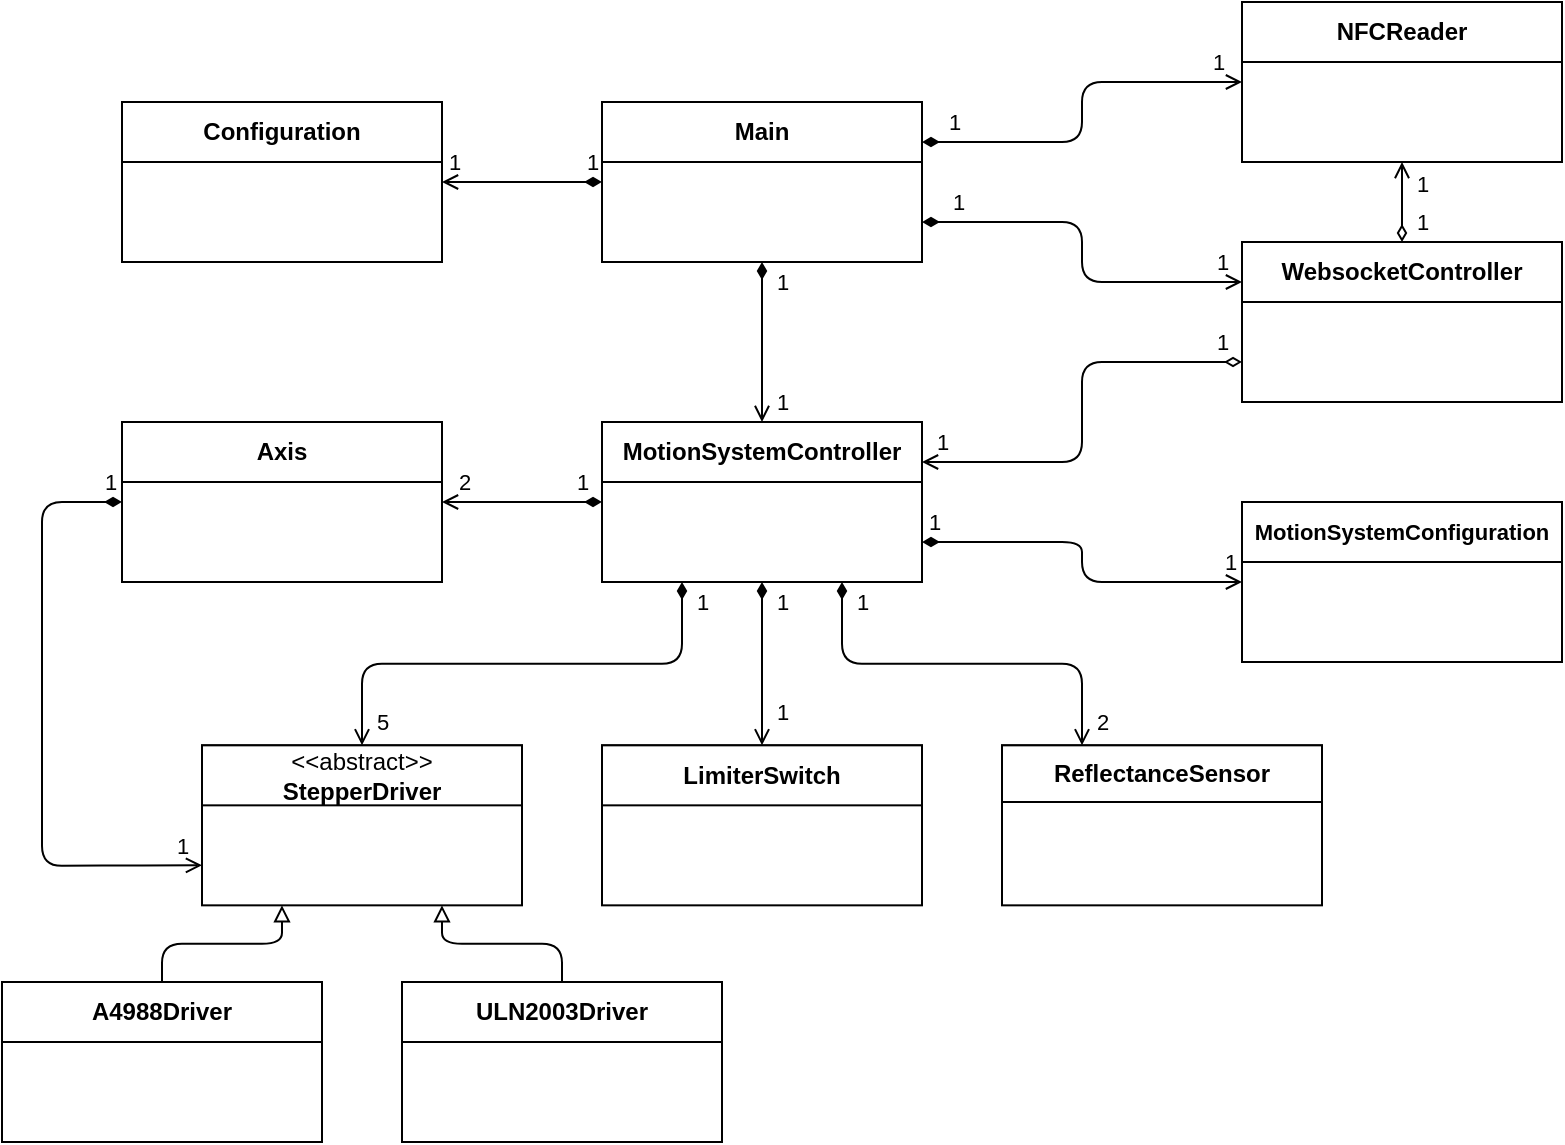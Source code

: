 <mxfile>
    <diagram id="VYUCFL6pFh45sTomXw3e" name="Page-1">
        <mxGraphModel dx="1049" dy="621" grid="1" gridSize="10" guides="1" tooltips="1" connect="1" arrows="1" fold="1" page="1" pageScale="1" pageWidth="850" pageHeight="1100" math="0" shadow="0">
            <root>
                <mxCell id="0"/>
                <mxCell id="1" parent="0"/>
                <mxCell id="28" style="edgeStyle=orthogonalEdgeStyle;html=1;exitX=0.5;exitY=1;exitDx=0;exitDy=0;entryX=0.5;entryY=0;entryDx=0;entryDy=0;startArrow=diamondThin;startFill=1;endArrow=open;endFill=0;" parent="1" source="2" target="17" edge="1">
                    <mxGeometry relative="1" as="geometry"/>
                </mxCell>
                <mxCell id="31" value="1" style="edgeLabel;html=1;align=center;verticalAlign=middle;resizable=0;points=[];" parent="28" vertex="1" connectable="0">
                    <mxGeometry x="-0.9" relative="1" as="geometry">
                        <mxPoint x="10" y="6" as="offset"/>
                    </mxGeometry>
                </mxCell>
                <mxCell id="32" value="1" style="edgeLabel;html=1;align=center;verticalAlign=middle;resizable=0;points=[];" parent="28" vertex="1" connectable="0">
                    <mxGeometry x="0.923" relative="1" as="geometry">
                        <mxPoint x="10" y="-7" as="offset"/>
                    </mxGeometry>
                </mxCell>
                <mxCell id="29" style="edgeStyle=orthogonalEdgeStyle;html=1;exitX=1;exitY=0.75;exitDx=0;exitDy=0;entryX=0;entryY=0.25;entryDx=0;entryDy=0;startArrow=diamondThin;startFill=1;endArrow=open;endFill=0;" parent="1" source="2" target="26" edge="1">
                    <mxGeometry relative="1" as="geometry"/>
                </mxCell>
                <mxCell id="33" value="1" style="edgeLabel;html=1;align=center;verticalAlign=middle;resizable=0;points=[];" parent="29" vertex="1" connectable="0">
                    <mxGeometry x="-0.871" y="1" relative="1" as="geometry">
                        <mxPoint x="5" y="-9" as="offset"/>
                    </mxGeometry>
                </mxCell>
                <mxCell id="35" value="1" style="edgeLabel;html=1;align=center;verticalAlign=middle;resizable=0;points=[];labelBackgroundColor=none;" parent="29" vertex="1" connectable="0">
                    <mxGeometry x="0.821" y="1" relative="1" as="geometry">
                        <mxPoint x="7" y="-9" as="offset"/>
                    </mxGeometry>
                </mxCell>
                <mxCell id="2" value="" style="rounded=0;whiteSpace=wrap;html=1;" parent="1" vertex="1">
                    <mxGeometry x="360" y="160" width="160" height="80" as="geometry"/>
                </mxCell>
                <mxCell id="3" value="&lt;b&gt;Main&lt;/b&gt;" style="rounded=0;whiteSpace=wrap;html=1;" parent="1" vertex="1">
                    <mxGeometry x="360" y="160" width="160" height="30" as="geometry"/>
                </mxCell>
                <mxCell id="45" style="edgeStyle=orthogonalEdgeStyle;html=1;exitX=0;exitY=0.75;exitDx=0;exitDy=0;entryX=0;entryY=0.5;entryDx=0;entryDy=0;fontColor=default;startArrow=open;startFill=0;endArrow=diamondThin;endFill=1;" edge="1" parent="1" source="4" target="39">
                    <mxGeometry relative="1" as="geometry">
                        <Array as="points">
                            <mxPoint x="120" y="542"/>
                            <mxPoint x="80" y="542"/>
                            <mxPoint x="80" y="360"/>
                        </Array>
                    </mxGeometry>
                </mxCell>
                <mxCell id="46" value="1" style="edgeLabel;html=1;align=center;verticalAlign=middle;resizable=0;points=[];fontColor=default;labelBackgroundColor=none;" vertex="1" connectable="0" parent="45">
                    <mxGeometry x="-0.933" y="1" relative="1" as="geometry">
                        <mxPoint y="-11" as="offset"/>
                    </mxGeometry>
                </mxCell>
                <mxCell id="47" value="1" style="edgeLabel;html=1;align=center;verticalAlign=middle;resizable=0;points=[];fontColor=default;" vertex="1" connectable="0" parent="45">
                    <mxGeometry x="0.944" y="1" relative="1" as="geometry">
                        <mxPoint x="11" y="5" as="offset"/>
                    </mxGeometry>
                </mxCell>
                <mxCell id="71" value="1" style="edgeLabel;html=1;align=center;verticalAlign=middle;resizable=0;points=[];fontSize=11;fontColor=default;" vertex="1" connectable="0" parent="45">
                    <mxGeometry x="0.957" relative="1" as="geometry">
                        <mxPoint y="-10" as="offset"/>
                    </mxGeometry>
                </mxCell>
                <mxCell id="4" value="" style="rounded=0;whiteSpace=wrap;html=1;" parent="1" vertex="1">
                    <mxGeometry x="160" y="481.67" width="160" height="80" as="geometry"/>
                </mxCell>
                <mxCell id="5" value="&amp;lt;&amp;lt;abstract&amp;gt;&amp;gt;&lt;br&gt;&lt;b&gt;StepperDriver&lt;/b&gt;" style="rounded=0;whiteSpace=wrap;html=1;" parent="1" vertex="1">
                    <mxGeometry x="160" y="481.67" width="160" height="30" as="geometry"/>
                </mxCell>
                <mxCell id="6" value="" style="rounded=0;whiteSpace=wrap;html=1;" parent="1" vertex="1">
                    <mxGeometry x="60" y="600" width="160" height="80" as="geometry"/>
                </mxCell>
                <mxCell id="10" style="edgeStyle=orthogonalEdgeStyle;html=1;exitX=0.5;exitY=0;exitDx=0;exitDy=0;entryX=0.25;entryY=1;entryDx=0;entryDy=0;endArrow=block;endFill=0;" parent="1" source="7" target="4" edge="1">
                    <mxGeometry relative="1" as="geometry"/>
                </mxCell>
                <mxCell id="7" value="&lt;b&gt;A4988Driver&lt;/b&gt;" style="rounded=0;whiteSpace=wrap;html=1;" parent="1" vertex="1">
                    <mxGeometry x="60" y="600" width="160" height="30" as="geometry"/>
                </mxCell>
                <mxCell id="8" value="" style="rounded=0;whiteSpace=wrap;html=1;" parent="1" vertex="1">
                    <mxGeometry x="260" y="600" width="160" height="80" as="geometry"/>
                </mxCell>
                <mxCell id="11" style="edgeStyle=orthogonalEdgeStyle;html=1;exitX=0.5;exitY=0;exitDx=0;exitDy=0;endArrow=block;endFill=0;entryX=0.75;entryY=1;entryDx=0;entryDy=0;" parent="1" source="9" target="4" edge="1">
                    <mxGeometry relative="1" as="geometry">
                        <mxPoint x="280" y="561.67" as="targetPoint"/>
                    </mxGeometry>
                </mxCell>
                <mxCell id="9" value="&lt;b&gt;ULN2003Driver&lt;/b&gt;" style="rounded=0;whiteSpace=wrap;html=1;" parent="1" vertex="1">
                    <mxGeometry x="260" y="600" width="160" height="30" as="geometry"/>
                </mxCell>
                <mxCell id="12" value="" style="rounded=0;whiteSpace=wrap;html=1;" parent="1" vertex="1">
                    <mxGeometry x="360" y="481.67" width="160" height="80" as="geometry"/>
                </mxCell>
                <mxCell id="13" value="&lt;b&gt;LimiterSwitch&lt;/b&gt;" style="rounded=0;whiteSpace=wrap;html=1;" parent="1" vertex="1">
                    <mxGeometry x="360" y="481.67" width="160" height="30" as="geometry"/>
                </mxCell>
                <mxCell id="14" value="" style="rounded=0;whiteSpace=wrap;html=1;" parent="1" vertex="1">
                    <mxGeometry x="560" y="481.67" width="160" height="80" as="geometry"/>
                </mxCell>
                <mxCell id="15" value="&lt;b&gt;ReflectanceSensor&lt;/b&gt;" style="rounded=0;whiteSpace=wrap;html=1;" parent="1" vertex="1">
                    <mxGeometry x="560" y="481.67" width="160" height="28.33" as="geometry"/>
                </mxCell>
                <mxCell id="18" value="5" style="edgeStyle=orthogonalEdgeStyle;html=1;exitX=0.25;exitY=1;exitDx=0;exitDy=0;endArrow=open;endFill=0;startArrow=diamondThin;startFill=1;" parent="1" source="16" edge="1" target="5">
                    <mxGeometry x="0.903" y="10" relative="1" as="geometry">
                        <mxPoint x="240" y="440" as="targetPoint"/>
                        <mxPoint as="offset"/>
                    </mxGeometry>
                </mxCell>
                <mxCell id="21" value="1" style="edgeLabel;html=1;align=center;verticalAlign=middle;resizable=0;points=[];" parent="18" vertex="1" connectable="0">
                    <mxGeometry x="-0.877" relative="1" as="geometry">
                        <mxPoint x="10" y="-5" as="offset"/>
                    </mxGeometry>
                </mxCell>
                <mxCell id="19" style="edgeStyle=orthogonalEdgeStyle;html=1;exitX=0.75;exitY=1;exitDx=0;exitDy=0;entryX=0.25;entryY=0;entryDx=0;entryDy=0;endArrow=open;endFill=0;startArrow=diamondThin;startFill=1;" parent="1" source="16" target="15" edge="1">
                    <mxGeometry relative="1" as="geometry"/>
                </mxCell>
                <mxCell id="22" value="1" style="edgeLabel;html=1;align=center;verticalAlign=middle;resizable=0;points=[];" parent="19" vertex="1" connectable="0">
                    <mxGeometry x="-0.905" y="1" relative="1" as="geometry">
                        <mxPoint x="9" as="offset"/>
                    </mxGeometry>
                </mxCell>
                <mxCell id="25" value="2" style="edgeLabel;html=1;align=center;verticalAlign=middle;resizable=0;points=[];" parent="19" vertex="1" connectable="0">
                    <mxGeometry x="0.882" y="-1" relative="1" as="geometry">
                        <mxPoint x="11" as="offset"/>
                    </mxGeometry>
                </mxCell>
                <mxCell id="20" style="edgeStyle=orthogonalEdgeStyle;html=1;exitX=0.5;exitY=1;exitDx=0;exitDy=0;entryX=0.5;entryY=0;entryDx=0;entryDy=0;endArrow=open;endFill=0;startArrow=diamondThin;startFill=1;" parent="1" source="16" target="13" edge="1">
                    <mxGeometry relative="1" as="geometry"/>
                </mxCell>
                <mxCell id="23" value="1" style="edgeLabel;html=1;align=center;verticalAlign=middle;resizable=0;points=[];" parent="20" vertex="1" connectable="0">
                    <mxGeometry x="-0.588" y="1" relative="1" as="geometry">
                        <mxPoint x="9" y="-7" as="offset"/>
                    </mxGeometry>
                </mxCell>
                <mxCell id="24" value="1" style="edgeLabel;html=1;align=center;verticalAlign=middle;resizable=0;points=[];" parent="20" vertex="1" connectable="0">
                    <mxGeometry x="0.685" y="1" relative="1" as="geometry">
                        <mxPoint x="9" y="-4" as="offset"/>
                    </mxGeometry>
                </mxCell>
                <mxCell id="16" value="" style="rounded=0;whiteSpace=wrap;html=1;" parent="1" vertex="1">
                    <mxGeometry x="360" y="320" width="160" height="80" as="geometry"/>
                </mxCell>
                <mxCell id="17" value="&lt;b&gt;MotionSystemController&lt;/b&gt;" style="rounded=0;whiteSpace=wrap;html=1;" parent="1" vertex="1">
                    <mxGeometry x="360" y="320" width="160" height="30" as="geometry"/>
                </mxCell>
                <mxCell id="30" style="edgeStyle=orthogonalEdgeStyle;html=1;exitX=0;exitY=0.75;exitDx=0;exitDy=0;entryX=1;entryY=0.25;entryDx=0;entryDy=0;startArrow=diamondThin;startFill=0;endArrow=open;endFill=0;" parent="1" source="26" target="16" edge="1">
                    <mxGeometry relative="1" as="geometry"/>
                </mxCell>
                <mxCell id="36" value="1" style="edgeLabel;html=1;align=center;verticalAlign=middle;resizable=0;points=[];" parent="30" vertex="1" connectable="0">
                    <mxGeometry x="-0.941" relative="1" as="geometry">
                        <mxPoint x="10" y="5" as="offset"/>
                    </mxGeometry>
                </mxCell>
                <mxCell id="37" value="1" style="edgeLabel;html=1;align=center;verticalAlign=middle;resizable=0;points=[];labelBackgroundColor=none;" parent="30" vertex="1" connectable="0">
                    <mxGeometry x="0.923" relative="1" as="geometry">
                        <mxPoint x="2" y="-10" as="offset"/>
                    </mxGeometry>
                </mxCell>
                <mxCell id="70" value="1" style="edgeLabel;html=1;align=center;verticalAlign=middle;resizable=0;points=[];fontSize=11;fontColor=default;" vertex="1" connectable="0" parent="30">
                    <mxGeometry x="-0.935" relative="1" as="geometry">
                        <mxPoint x="-3" y="-10" as="offset"/>
                    </mxGeometry>
                </mxCell>
                <mxCell id="26" value="" style="rounded=0;whiteSpace=wrap;html=1;" parent="1" vertex="1">
                    <mxGeometry x="680" y="230" width="160" height="80" as="geometry"/>
                </mxCell>
                <mxCell id="27" value="&lt;b&gt;WebsocketController&lt;/b&gt;" style="rounded=0;whiteSpace=wrap;html=1;" parent="1" vertex="1">
                    <mxGeometry x="680" y="230" width="160" height="30" as="geometry"/>
                </mxCell>
                <mxCell id="42" style="edgeStyle=none;html=1;entryX=0;entryY=0.5;entryDx=0;entryDy=0;endArrow=diamondThin;endFill=1;startArrow=open;startFill=0;exitX=1;exitY=0.5;exitDx=0;exitDy=0;" edge="1" parent="1" source="39" target="16">
                    <mxGeometry relative="1" as="geometry">
                        <mxPoint x="160" y="340" as="sourcePoint"/>
                    </mxGeometry>
                </mxCell>
                <mxCell id="43" value="2" style="edgeLabel;html=1;align=center;verticalAlign=middle;resizable=0;points=[];fontColor=default;labelBackgroundColor=none;" vertex="1" connectable="0" parent="42">
                    <mxGeometry x="-0.917" relative="1" as="geometry">
                        <mxPoint x="7" y="-10" as="offset"/>
                    </mxGeometry>
                </mxCell>
                <mxCell id="44" value="1" style="edgeLabel;html=1;align=center;verticalAlign=middle;resizable=0;points=[];fontColor=default;" vertex="1" connectable="0" parent="42">
                    <mxGeometry x="0.94" relative="1" as="geometry">
                        <mxPoint x="-8" y="-10" as="offset"/>
                    </mxGeometry>
                </mxCell>
                <mxCell id="39" value="" style="rounded=0;whiteSpace=wrap;html=1;" vertex="1" parent="1">
                    <mxGeometry x="120" y="320" width="160" height="80" as="geometry"/>
                </mxCell>
                <mxCell id="40" value="&lt;b&gt;Axis&lt;/b&gt;" style="rounded=0;whiteSpace=wrap;html=1;" vertex="1" parent="1">
                    <mxGeometry x="120" y="320" width="160" height="30" as="geometry"/>
                </mxCell>
                <mxCell id="52" style="edgeStyle=orthogonalEdgeStyle;html=1;exitX=0;exitY=0.5;exitDx=0;exitDy=0;fontColor=default;startArrow=open;startFill=0;endArrow=diamondThin;endFill=1;entryX=1;entryY=0.25;entryDx=0;entryDy=0;" edge="1" parent="1" source="50" target="2">
                    <mxGeometry relative="1" as="geometry"/>
                </mxCell>
                <mxCell id="54" value="1" style="edgeLabel;html=1;align=center;verticalAlign=middle;resizable=0;points=[];fontColor=default;" vertex="1" connectable="0" parent="52">
                    <mxGeometry x="0.831" relative="1" as="geometry">
                        <mxPoint y="-10" as="offset"/>
                    </mxGeometry>
                </mxCell>
                <mxCell id="55" value="1" style="edgeLabel;html=1;align=center;verticalAlign=middle;resizable=0;points=[];fontColor=default;labelBackgroundColor=none;" vertex="1" connectable="0" parent="52">
                    <mxGeometry x="-0.87" relative="1" as="geometry">
                        <mxPoint y="-10" as="offset"/>
                    </mxGeometry>
                </mxCell>
                <mxCell id="50" value="" style="rounded=0;whiteSpace=wrap;html=1;" vertex="1" parent="1">
                    <mxGeometry x="680" y="110" width="160" height="80" as="geometry"/>
                </mxCell>
                <mxCell id="53" style="edgeStyle=orthogonalEdgeStyle;html=1;fontColor=default;startArrow=open;startFill=0;endArrow=diamondThin;endFill=0;entryX=0.5;entryY=0;entryDx=0;entryDy=0;exitX=0.5;exitY=1;exitDx=0;exitDy=0;" edge="1" parent="1" source="50" target="27">
                    <mxGeometry relative="1" as="geometry">
                        <mxPoint x="760" y="190" as="sourcePoint"/>
                        <mxPoint x="680" y="110" as="targetPoint"/>
                        <Array as="points"/>
                    </mxGeometry>
                </mxCell>
                <mxCell id="56" value="1" style="edgeLabel;html=1;align=center;verticalAlign=middle;resizable=0;points=[];fontColor=default;" vertex="1" connectable="0" parent="53">
                    <mxGeometry x="-0.985" relative="1" as="geometry">
                        <mxPoint x="10" y="10" as="offset"/>
                    </mxGeometry>
                </mxCell>
                <mxCell id="57" value="1" style="edgeLabel;html=1;align=center;verticalAlign=middle;resizable=0;points=[];fontColor=default;" vertex="1" connectable="0" parent="53">
                    <mxGeometry x="0.981" relative="1" as="geometry">
                        <mxPoint x="10" y="-10" as="offset"/>
                    </mxGeometry>
                </mxCell>
                <mxCell id="51" value="&lt;b&gt;NFCReader&lt;/b&gt;" style="rounded=0;whiteSpace=wrap;html=1;" vertex="1" parent="1">
                    <mxGeometry x="680" y="110" width="160" height="30" as="geometry"/>
                </mxCell>
                <mxCell id="58" value="1" style="edgeLabel;html=1;align=center;verticalAlign=middle;resizable=0;points=[];" vertex="1" connectable="0" parent="1">
                    <mxGeometry x="685.333" y="420.67" as="geometry"/>
                </mxCell>
                <mxCell id="62" style="edgeStyle=orthogonalEdgeStyle;html=1;exitX=0;exitY=0.5;exitDx=0;exitDy=0;entryX=1;entryY=0.75;entryDx=0;entryDy=0;fontSize=11;fontColor=default;startArrow=open;startFill=0;endArrow=diamondThin;endFill=1;" edge="1" parent="1" source="59" target="16">
                    <mxGeometry relative="1" as="geometry"/>
                </mxCell>
                <mxCell id="68" value="1" style="edgeLabel;html=1;align=center;verticalAlign=middle;resizable=0;points=[];fontSize=11;fontColor=default;labelBackgroundColor=none;" vertex="1" connectable="0" parent="62">
                    <mxGeometry x="-0.928" relative="1" as="geometry">
                        <mxPoint y="-10" as="offset"/>
                    </mxGeometry>
                </mxCell>
                <mxCell id="69" value="1" style="edgeLabel;html=1;align=center;verticalAlign=middle;resizable=0;points=[];fontSize=11;fontColor=default;" vertex="1" connectable="0" parent="62">
                    <mxGeometry x="0.937" y="-1" relative="1" as="geometry">
                        <mxPoint y="-9" as="offset"/>
                    </mxGeometry>
                </mxCell>
                <mxCell id="59" value="" style="rounded=0;whiteSpace=wrap;html=1;" vertex="1" parent="1">
                    <mxGeometry x="680" y="360" width="160" height="80" as="geometry"/>
                </mxCell>
                <mxCell id="60" value="&lt;b style=&quot;font-size: 11px;&quot;&gt;MotionSystemConfiguration&lt;/b&gt;" style="rounded=0;whiteSpace=wrap;html=1;fontSize=11;" vertex="1" parent="1">
                    <mxGeometry x="680" y="360" width="160" height="30" as="geometry"/>
                </mxCell>
                <mxCell id="65" style="edgeStyle=orthogonalEdgeStyle;html=1;exitX=1;exitY=0.5;exitDx=0;exitDy=0;fontSize=11;fontColor=default;startArrow=open;startFill=0;endArrow=diamondThin;endFill=1;" edge="1" parent="1" source="63">
                    <mxGeometry relative="1" as="geometry">
                        <mxPoint x="360" y="200" as="targetPoint"/>
                    </mxGeometry>
                </mxCell>
                <mxCell id="66" value="1" style="edgeLabel;html=1;align=center;verticalAlign=middle;resizable=0;points=[];fontSize=11;fontColor=default;labelBackgroundColor=none;" vertex="1" connectable="0" parent="65">
                    <mxGeometry x="-0.848" relative="1" as="geometry">
                        <mxPoint y="-10" as="offset"/>
                    </mxGeometry>
                </mxCell>
                <mxCell id="67" value="1" style="edgeLabel;html=1;align=center;verticalAlign=middle;resizable=0;points=[];fontSize=11;fontColor=default;" vertex="1" connectable="0" parent="65">
                    <mxGeometry x="0.858" y="1" relative="1" as="geometry">
                        <mxPoint y="-9" as="offset"/>
                    </mxGeometry>
                </mxCell>
                <mxCell id="63" value="" style="rounded=0;whiteSpace=wrap;html=1;" vertex="1" parent="1">
                    <mxGeometry x="120" y="160" width="160" height="80" as="geometry"/>
                </mxCell>
                <mxCell id="64" value="&lt;b&gt;Configuration&lt;/b&gt;" style="rounded=0;whiteSpace=wrap;html=1;" vertex="1" parent="1">
                    <mxGeometry x="120" y="160" width="160" height="30" as="geometry"/>
                </mxCell>
            </root>
        </mxGraphModel>
    </diagram>
</mxfile>